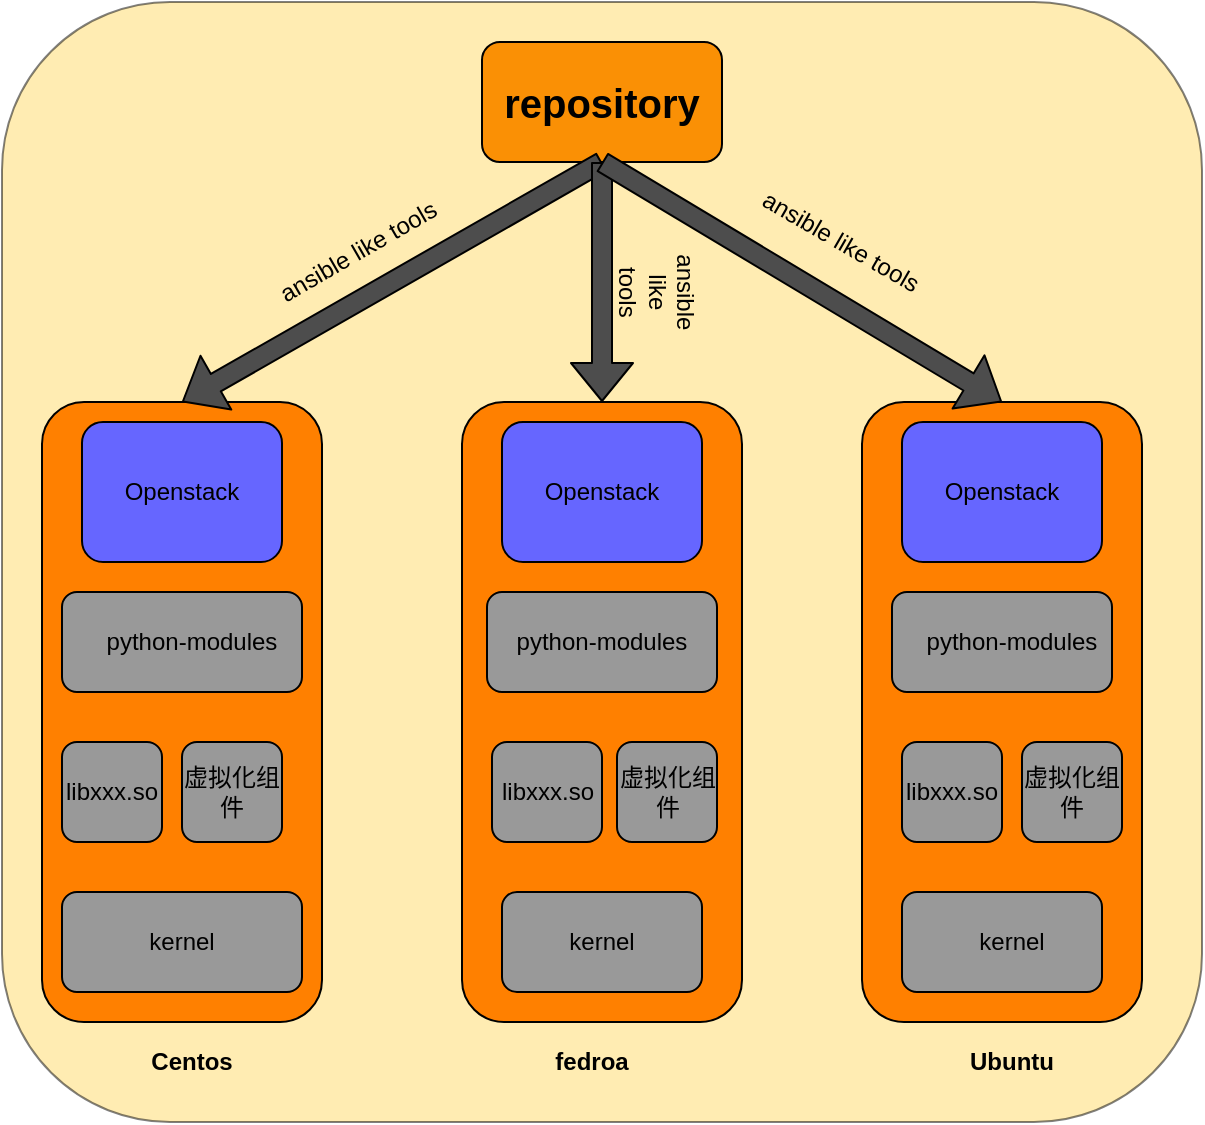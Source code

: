 <mxfile version="14.0.1" type="device"><diagram id="j8ozsZm1hzmLwdr-avEv" name="第 1 页"><mxGraphModel dx="946" dy="532" grid="1" gridSize="10" guides="1" tooltips="1" connect="1" arrows="1" fold="1" page="1" pageScale="1" pageWidth="3300" pageHeight="2339" math="0" shadow="0"><root><mxCell id="0"/><mxCell id="1" parent="0"/><mxCell id="tSWXrdws23ZS9EmUxqco-38" value="" style="rounded=1;whiteSpace=wrap;html=1;opacity=50;fillColor=#FFD966;" parent="1" vertex="1"><mxGeometry x="120" y="100" width="600" height="560" as="geometry"/></mxCell><mxCell id="tSWXrdws23ZS9EmUxqco-1" value="&lt;b&gt;&lt;font style=&quot;font-size: 20px&quot;&gt;repository&lt;/font&gt;&lt;/b&gt;" style="rounded=1;whiteSpace=wrap;html=1;fillColor=#FA9005;" parent="1" vertex="1"><mxGeometry x="360" y="120" width="120" height="60" as="geometry"/></mxCell><mxCell id="tSWXrdws23ZS9EmUxqco-2" value="" style="rounded=1;whiteSpace=wrap;html=1;fillColor=#FF8000;" parent="1" vertex="1"><mxGeometry x="140" y="300" width="140" height="310" as="geometry"/></mxCell><mxCell id="tSWXrdws23ZS9EmUxqco-3" value="" style="rounded=1;whiteSpace=wrap;html=1;fillColor=#FF8000;" parent="1" vertex="1"><mxGeometry x="350" y="300" width="140" height="310" as="geometry"/></mxCell><mxCell id="tSWXrdws23ZS9EmUxqco-4" value="" style="rounded=1;whiteSpace=wrap;html=1;fillColor=#FF8000;" parent="1" vertex="1"><mxGeometry x="550" y="300" width="140" height="310" as="geometry"/></mxCell><mxCell id="tSWXrdws23ZS9EmUxqco-5" value="" style="rounded=1;whiteSpace=wrap;html=1;fillColor=#999999;" parent="1" vertex="1"><mxGeometry x="150" y="395" width="120" height="50" as="geometry"/></mxCell><mxCell id="tSWXrdws23ZS9EmUxqco-6" value="" style="rounded=1;whiteSpace=wrap;html=1;fillColor=#999999;" parent="1" vertex="1"><mxGeometry x="150" y="470" width="50" height="50" as="geometry"/></mxCell><mxCell id="tSWXrdws23ZS9EmUxqco-7" value="" style="rounded=1;whiteSpace=wrap;html=1;fillColor=#999999;" parent="1" vertex="1"><mxGeometry x="150" y="545" width="120" height="50" as="geometry"/></mxCell><mxCell id="tSWXrdws23ZS9EmUxqco-8" value="" style="rounded=1;whiteSpace=wrap;html=1;fillColor=#999999;" parent="1" vertex="1"><mxGeometry x="362.5" y="395" width="115" height="50" as="geometry"/></mxCell><mxCell id="tSWXrdws23ZS9EmUxqco-9" value="" style="rounded=1;whiteSpace=wrap;html=1;fillColor=#999999;" parent="1" vertex="1"><mxGeometry x="365" y="470" width="55" height="50" as="geometry"/></mxCell><mxCell id="tSWXrdws23ZS9EmUxqco-10" value="" style="rounded=1;whiteSpace=wrap;html=1;fillColor=#999999;" parent="1" vertex="1"><mxGeometry x="370" y="545" width="100" height="50" as="geometry"/></mxCell><mxCell id="tSWXrdws23ZS9EmUxqco-11" value="" style="rounded=1;whiteSpace=wrap;html=1;fillColor=#999999;" parent="1" vertex="1"><mxGeometry x="565" y="395" width="110" height="50" as="geometry"/></mxCell><mxCell id="tSWXrdws23ZS9EmUxqco-12" value="" style="rounded=1;whiteSpace=wrap;html=1;fillColor=#999999;" parent="1" vertex="1"><mxGeometry x="570" y="470" width="50" height="50" as="geometry"/></mxCell><mxCell id="tSWXrdws23ZS9EmUxqco-13" value="" style="rounded=1;whiteSpace=wrap;html=1;fillColor=#999999;" parent="1" vertex="1"><mxGeometry x="570" y="545" width="100" height="50" as="geometry"/></mxCell><mxCell id="tSWXrdws23ZS9EmUxqco-14" value="kernel" style="text;html=1;strokeColor=none;fillColor=none;align=center;verticalAlign=middle;whiteSpace=wrap;rounded=0;" parent="1" vertex="1"><mxGeometry x="190" y="560" width="40" height="20" as="geometry"/></mxCell><mxCell id="tSWXrdws23ZS9EmUxqco-15" value="kernel" style="text;html=1;strokeColor=none;fillColor=none;align=center;verticalAlign=middle;whiteSpace=wrap;rounded=0;" parent="1" vertex="1"><mxGeometry x="400" y="560" width="40" height="20" as="geometry"/></mxCell><mxCell id="tSWXrdws23ZS9EmUxqco-16" value="kernel" style="text;html=1;strokeColor=none;fillColor=none;align=center;verticalAlign=middle;whiteSpace=wrap;rounded=0;" parent="1" vertex="1"><mxGeometry x="605" y="560" width="40" height="20" as="geometry"/></mxCell><mxCell id="tSWXrdws23ZS9EmUxqco-17" value="libxxx.so" style="text;html=1;strokeColor=none;fillColor=none;align=center;verticalAlign=middle;whiteSpace=wrap;rounded=0;" parent="1" vertex="1"><mxGeometry x="155" y="485" width="40" height="20" as="geometry"/></mxCell><mxCell id="tSWXrdws23ZS9EmUxqco-18" value="&lt;font style=&quot;font-size: 12px&quot;&gt;python-modules&lt;/font&gt;" style="text;html=1;strokeColor=none;fillColor=none;align=center;verticalAlign=middle;whiteSpace=wrap;rounded=0;" parent="1" vertex="1"><mxGeometry x="170" y="410" width="90" height="20" as="geometry"/></mxCell><mxCell id="tSWXrdws23ZS9EmUxqco-19" value="python-modules" style="text;html=1;strokeColor=none;fillColor=none;align=center;verticalAlign=middle;whiteSpace=wrap;rounded=0;" parent="1" vertex="1"><mxGeometry x="375" y="410" width="90" height="20" as="geometry"/></mxCell><mxCell id="tSWXrdws23ZS9EmUxqco-20" value="python-modules" style="text;html=1;strokeColor=none;fillColor=none;align=center;verticalAlign=middle;whiteSpace=wrap;rounded=0;" parent="1" vertex="1"><mxGeometry x="580" y="410" width="90" height="20" as="geometry"/></mxCell><mxCell id="tSWXrdws23ZS9EmUxqco-21" style="edgeStyle=orthogonalEdgeStyle;rounded=0;orthogonalLoop=1;jettySize=auto;html=1;exitX=0.5;exitY=1;exitDx=0;exitDy=0;" parent="1" source="tSWXrdws23ZS9EmUxqco-18" target="tSWXrdws23ZS9EmUxqco-18" edge="1"><mxGeometry relative="1" as="geometry"/></mxCell><mxCell id="tSWXrdws23ZS9EmUxqco-26" value="libxxx.so" style="text;html=1;strokeColor=none;fillColor=none;align=center;verticalAlign=middle;whiteSpace=wrap;rounded=0;" parent="1" vertex="1"><mxGeometry x="372.5" y="485" width="40" height="20" as="geometry"/></mxCell><mxCell id="tSWXrdws23ZS9EmUxqco-27" value="libxxx.so" style="text;html=1;strokeColor=none;fillColor=none;align=center;verticalAlign=middle;whiteSpace=wrap;rounded=0;" parent="1" vertex="1"><mxGeometry x="575" y="485" width="40" height="20" as="geometry"/></mxCell><mxCell id="tSWXrdws23ZS9EmUxqco-30" value="&lt;b&gt;Centos&lt;/b&gt;" style="text;html=1;strokeColor=none;fillColor=none;align=center;verticalAlign=middle;whiteSpace=wrap;rounded=0;opacity=50;" parent="1" vertex="1"><mxGeometry x="180" y="620" width="70" height="20" as="geometry"/></mxCell><mxCell id="tSWXrdws23ZS9EmUxqco-31" value="&lt;b&gt;fedroa&lt;/b&gt;" style="text;html=1;strokeColor=none;fillColor=none;align=center;verticalAlign=middle;whiteSpace=wrap;rounded=0;opacity=50;" parent="1" vertex="1"><mxGeometry x="395" y="620" width="40" height="20" as="geometry"/></mxCell><mxCell id="tSWXrdws23ZS9EmUxqco-32" value="&lt;b&gt;Ubuntu&lt;/b&gt;" style="text;html=1;strokeColor=none;fillColor=none;align=center;verticalAlign=middle;whiteSpace=wrap;rounded=0;opacity=50;" parent="1" vertex="1"><mxGeometry x="605" y="620" width="40" height="20" as="geometry"/></mxCell><mxCell id="tSWXrdws23ZS9EmUxqco-33" value="" style="shape=flexArrow;endArrow=classic;html=1;entryX=0.5;entryY=0;entryDx=0;entryDy=0;exitX=0.5;exitY=1;exitDx=0;exitDy=0;fillColor=#4D4D4D;" parent="1" source="tSWXrdws23ZS9EmUxqco-1" target="tSWXrdws23ZS9EmUxqco-2" edge="1"><mxGeometry width="50" height="50" relative="1" as="geometry"><mxPoint x="260" y="220" as="sourcePoint"/><mxPoint x="310" y="170" as="targetPoint"/></mxGeometry></mxCell><mxCell id="tSWXrdws23ZS9EmUxqco-36" value="" style="shape=flexArrow;endArrow=classic;html=1;fillColor=#4D4D4D;entryX=0.5;entryY=0;entryDx=0;entryDy=0;exitX=0.5;exitY=1;exitDx=0;exitDy=0;" parent="1" source="tSWXrdws23ZS9EmUxqco-1" target="tSWXrdws23ZS9EmUxqco-3" edge="1"><mxGeometry width="50" height="50" relative="1" as="geometry"><mxPoint x="440" y="270" as="sourcePoint"/><mxPoint x="490" y="220" as="targetPoint"/></mxGeometry></mxCell><mxCell id="tSWXrdws23ZS9EmUxqco-37" value="" style="shape=flexArrow;endArrow=classic;html=1;fillColor=#4D4D4D;entryX=0.5;entryY=0;entryDx=0;entryDy=0;" parent="1" target="tSWXrdws23ZS9EmUxqco-4" edge="1"><mxGeometry width="50" height="50" relative="1" as="geometry"><mxPoint x="420" y="180" as="sourcePoint"/><mxPoint x="630" y="160" as="targetPoint"/></mxGeometry></mxCell><mxCell id="tSWXrdws23ZS9EmUxqco-39" value="Openstack" style="rounded=1;whiteSpace=wrap;html=1;fillColor=#6666FF;" parent="1" vertex="1"><mxGeometry x="160" y="310" width="100" height="70" as="geometry"/></mxCell><mxCell id="tSWXrdws23ZS9EmUxqco-42" value="Openstack" style="rounded=1;whiteSpace=wrap;html=1;fillColor=#6666FF;" parent="1" vertex="1"><mxGeometry x="570" y="310" width="100" height="70" as="geometry"/></mxCell><mxCell id="tSWXrdws23ZS9EmUxqco-44" value="Openstack" style="rounded=1;whiteSpace=wrap;html=1;fillColor=#6666FF;" parent="1" vertex="1"><mxGeometry x="370" y="310" width="100" height="70" as="geometry"/></mxCell><mxCell id="tSWXrdws23ZS9EmUxqco-45" value="ansible like tools" style="text;html=1;strokeColor=none;fillColor=none;align=center;verticalAlign=middle;whiteSpace=wrap;rounded=0;rotation=-30;" parent="1" vertex="1"><mxGeometry x="248.75" y="215.34" width="98.66" height="20" as="geometry"/></mxCell><mxCell id="tSWXrdws23ZS9EmUxqco-46" value="ansible like tools" style="text;html=1;strokeColor=none;fillColor=none;align=center;verticalAlign=middle;whiteSpace=wrap;rounded=0;rotation=30;" parent="1" vertex="1"><mxGeometry x="490.0" y="210" width="98.66" height="20" as="geometry"/></mxCell><mxCell id="tSWXrdws23ZS9EmUxqco-47" value="ansible like tools" style="text;html=1;strokeColor=none;fillColor=none;align=center;verticalAlign=middle;whiteSpace=wrap;rounded=0;rotation=90;" parent="1" vertex="1"><mxGeometry x="424.33" y="235.34" width="45.67" height="20" as="geometry"/></mxCell><mxCell id="AWT-4h5e6WHyV6MOzaIv-2" value="虚拟化组件" style="rounded=1;whiteSpace=wrap;html=1;fillColor=#999999;" vertex="1" parent="1"><mxGeometry x="210" y="470" width="50" height="50" as="geometry"/></mxCell><mxCell id="AWT-4h5e6WHyV6MOzaIv-3" value="虚拟化组件" style="rounded=1;whiteSpace=wrap;html=1;fillColor=#999999;" vertex="1" parent="1"><mxGeometry x="427.5" y="470" width="50" height="50" as="geometry"/></mxCell><mxCell id="AWT-4h5e6WHyV6MOzaIv-4" value="虚拟化组件" style="rounded=1;whiteSpace=wrap;html=1;fillColor=#999999;" vertex="1" parent="1"><mxGeometry x="630" y="470" width="50" height="50" as="geometry"/></mxCell></root></mxGraphModel></diagram></mxfile>